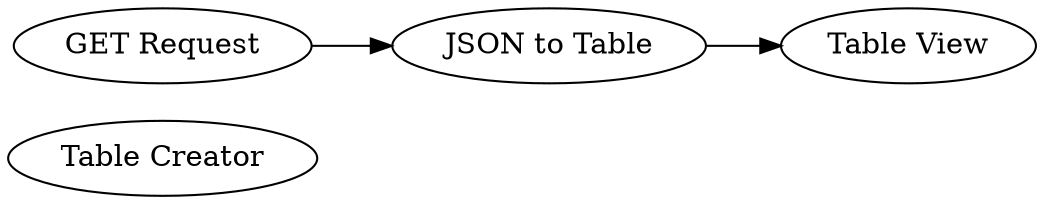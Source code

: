 digraph {
	25 [label="Table Creator"]
	26 [label="GET Request"]
	27 [label="JSON to Table"]
	28 [label="Table View"]
	26 -> 27
	27 -> 28
	rankdir=LR
}
